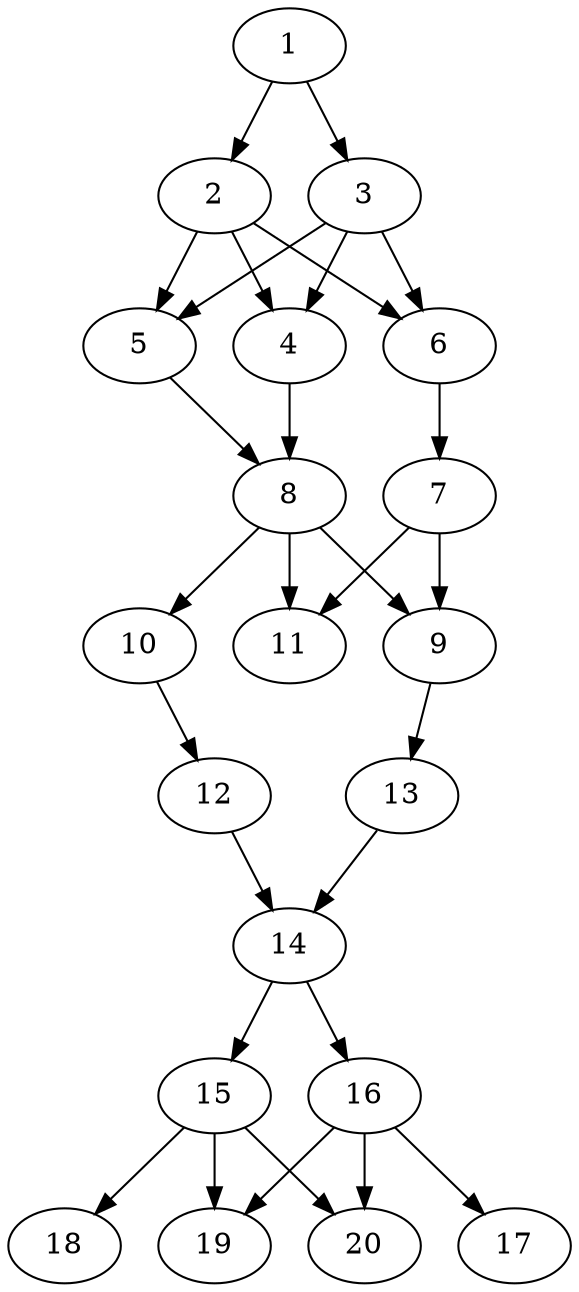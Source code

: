 // DAG automatically generated by daggen at Sat Jul 27 15:36:52 2019
// ./daggen --dot -n 20 --ccr 0.3 --fat 0.4 --regular 0.5 --density 0.8 --mindata 5242880 --maxdata 52428800 
digraph G {
  1 [size="49513813", alpha="0.06", expect_size="14854144"] 
  1 -> 2 [size ="14854144"]
  1 -> 3 [size ="14854144"]
  2 [size="166079147", alpha="0.04", expect_size="49823744"] 
  2 -> 4 [size ="49823744"]
  2 -> 5 [size ="49823744"]
  2 -> 6 [size ="49823744"]
  3 [size="73427627", alpha="0.19", expect_size="22028288"] 
  3 -> 4 [size ="22028288"]
  3 -> 5 [size ="22028288"]
  3 -> 6 [size ="22028288"]
  4 [size="137233067", alpha="0.06", expect_size="41169920"] 
  4 -> 8 [size ="41169920"]
  5 [size="156846080", alpha="0.11", expect_size="47053824"] 
  5 -> 8 [size ="47053824"]
  6 [size="109619200", alpha="0.08", expect_size="32885760"] 
  6 -> 7 [size ="32885760"]
  7 [size="78148267", alpha="0.02", expect_size="23444480"] 
  7 -> 9 [size ="23444480"]
  7 -> 11 [size ="23444480"]
  8 [size="136843947", alpha="0.10", expect_size="41053184"] 
  8 -> 9 [size ="41053184"]
  8 -> 10 [size ="41053184"]
  8 -> 11 [size ="41053184"]
  9 [size="85804373", alpha="0.03", expect_size="25741312"] 
  9 -> 13 [size ="25741312"]
  10 [size="146517333", alpha="0.12", expect_size="43955200"] 
  10 -> 12 [size ="43955200"]
  11 [size="143517013", alpha="0.02", expect_size="43055104"] 
  12 [size="32658773", alpha="0.00", expect_size="9797632"] 
  12 -> 14 [size ="9797632"]
  13 [size="65399467", alpha="0.06", expect_size="19619840"] 
  13 -> 14 [size ="19619840"]
  14 [size="61265920", alpha="0.10", expect_size="18379776"] 
  14 -> 15 [size ="18379776"]
  14 -> 16 [size ="18379776"]
  15 [size="110223360", alpha="0.19", expect_size="33067008"] 
  15 -> 18 [size ="33067008"]
  15 -> 19 [size ="33067008"]
  15 -> 20 [size ="33067008"]
  16 [size="36976640", alpha="0.08", expect_size="11092992"] 
  16 -> 17 [size ="11092992"]
  16 -> 19 [size ="11092992"]
  16 -> 20 [size ="11092992"]
  17 [size="102014293", alpha="0.06", expect_size="30604288"] 
  18 [size="117445973", alpha="0.07", expect_size="35233792"] 
  19 [size="42287787", alpha="0.18", expect_size="12686336"] 
  20 [size="65723733", alpha="0.08", expect_size="19717120"] 
}
